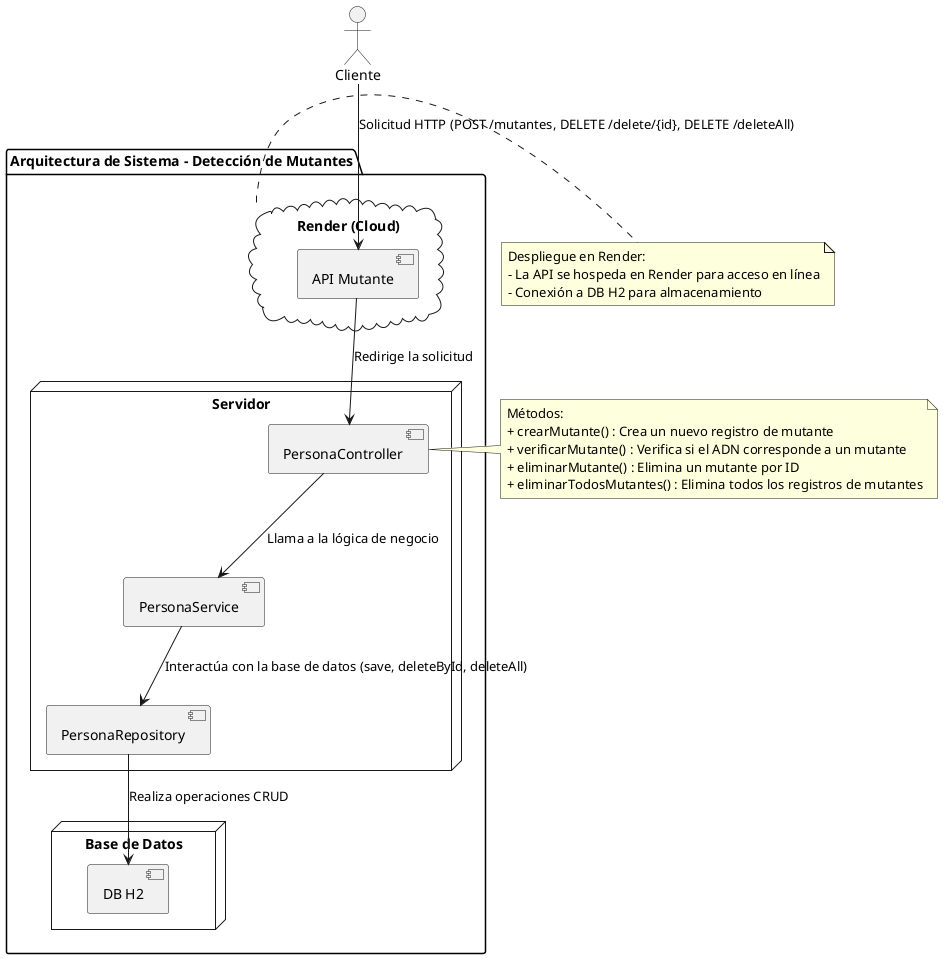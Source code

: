 @startuml
'https://plantuml.com/sequence-diagram
@startuml
actor Cliente as user

package "Arquitectura de Sistema - Detección de Mutantes" {
    cloud "Render (Cloud)" as cloud {
        [API Mutante]
    }

    node "Servidor" as server {
        [PersonaController]
        [PersonaService]
        [PersonaRepository]
    }

    node "Base de Datos" as db {
        [DB H2]
    }
}

user --> [API Mutante] : Solicitud HTTP (POST /mutantes, DELETE /delete/{id}, DELETE /deleteAll)
[API Mutante] --> [PersonaController] : Redirige la solicitud

note right of [PersonaController]
    Métodos:
    + crearMutante() : Crea un nuevo registro de mutante
    + verificarMutante() : Verifica si el ADN corresponde a un mutante
    + eliminarMutante() : Elimina un mutante por ID
    + eliminarTodosMutantes() : Elimina todos los registros de mutantes
end note

[PersonaController] --> [PersonaService] : Llama a la lógica de negocio
[PersonaService] --> [PersonaRepository] : Interactúa con la base de datos (save, deleteById, deleteAll)
[PersonaRepository] --> [DB H2] : Realiza operaciones CRUD

note right of cloud
    Despliegue en Render:
    - La API se hospeda en Render para acceso en línea
    - Conexión a DB H2 para almacenamiento
end note

@enduml
